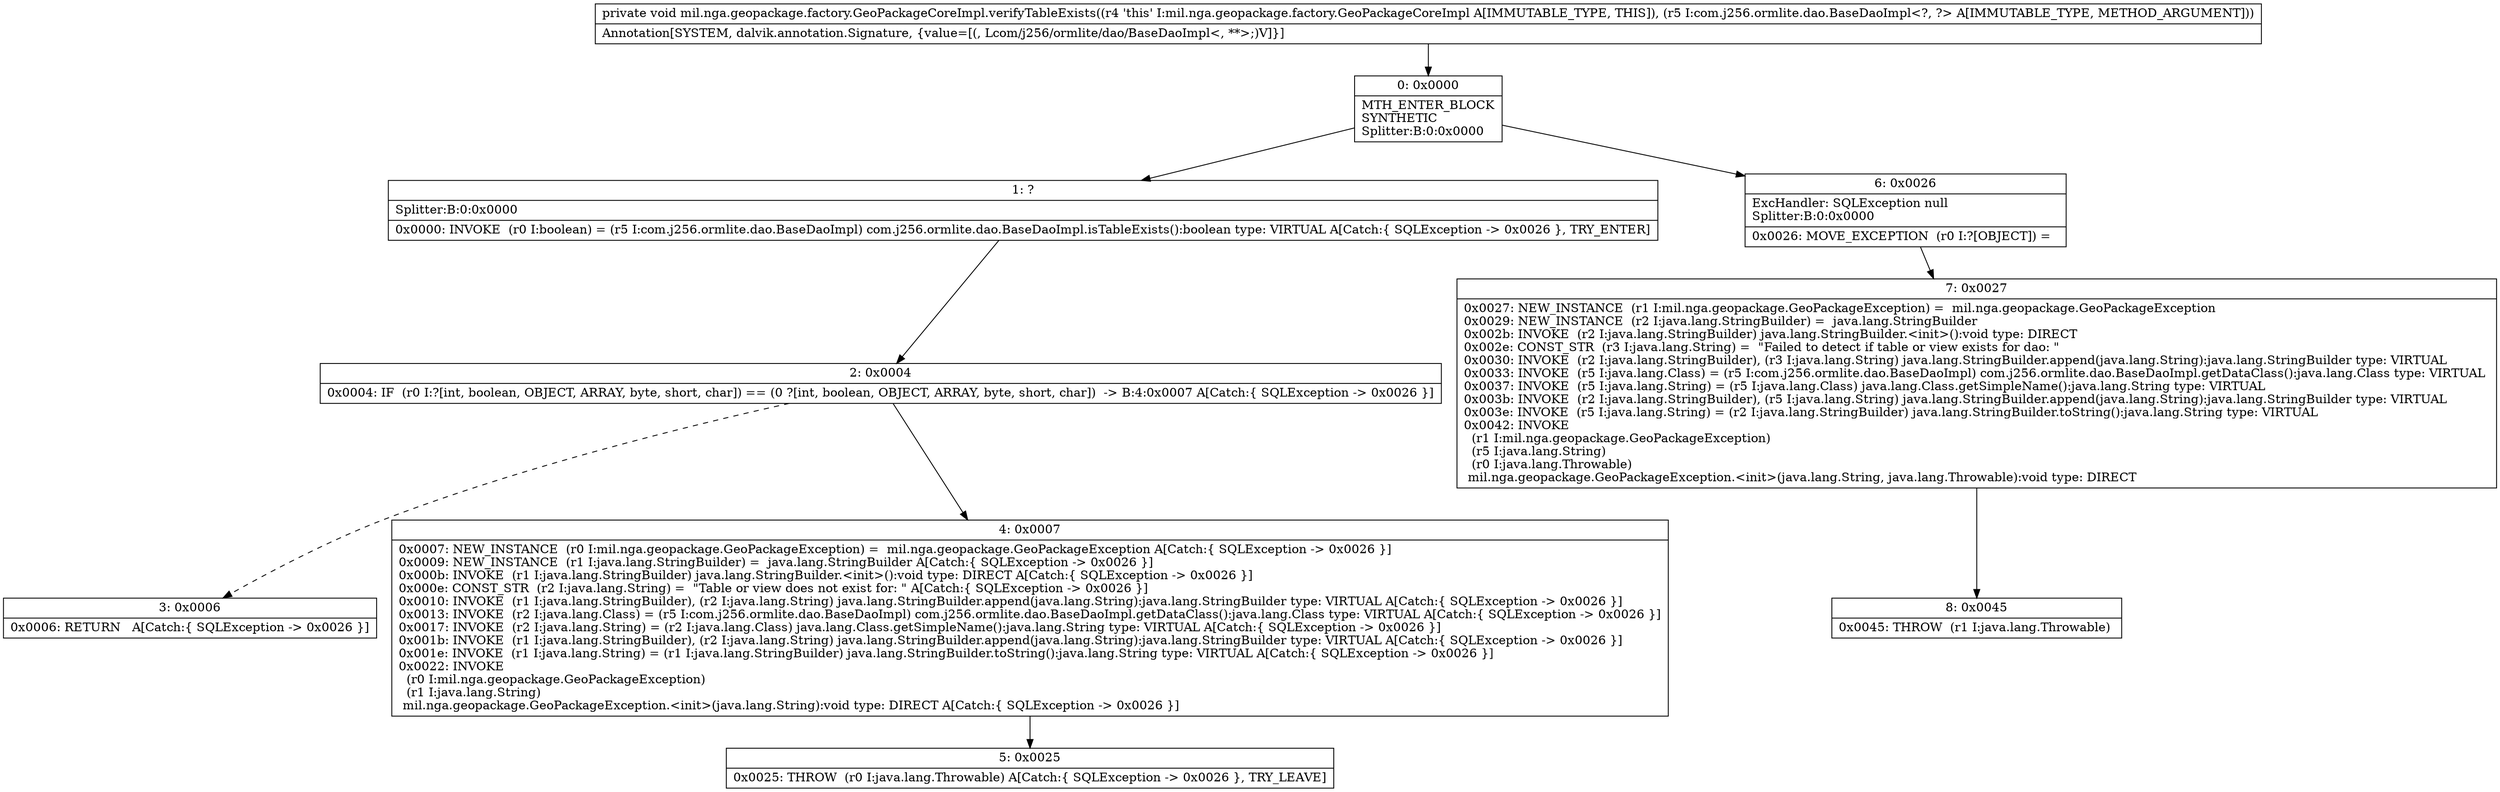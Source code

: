 digraph "CFG formil.nga.geopackage.factory.GeoPackageCoreImpl.verifyTableExists(Lcom\/j256\/ormlite\/dao\/BaseDaoImpl;)V" {
Node_0 [shape=record,label="{0\:\ 0x0000|MTH_ENTER_BLOCK\lSYNTHETIC\lSplitter:B:0:0x0000\l}"];
Node_1 [shape=record,label="{1\:\ ?|Splitter:B:0:0x0000\l|0x0000: INVOKE  (r0 I:boolean) = (r5 I:com.j256.ormlite.dao.BaseDaoImpl) com.j256.ormlite.dao.BaseDaoImpl.isTableExists():boolean type: VIRTUAL A[Catch:\{ SQLException \-\> 0x0026 \}, TRY_ENTER]\l}"];
Node_2 [shape=record,label="{2\:\ 0x0004|0x0004: IF  (r0 I:?[int, boolean, OBJECT, ARRAY, byte, short, char]) == (0 ?[int, boolean, OBJECT, ARRAY, byte, short, char])  \-\> B:4:0x0007 A[Catch:\{ SQLException \-\> 0x0026 \}]\l}"];
Node_3 [shape=record,label="{3\:\ 0x0006|0x0006: RETURN   A[Catch:\{ SQLException \-\> 0x0026 \}]\l}"];
Node_4 [shape=record,label="{4\:\ 0x0007|0x0007: NEW_INSTANCE  (r0 I:mil.nga.geopackage.GeoPackageException) =  mil.nga.geopackage.GeoPackageException A[Catch:\{ SQLException \-\> 0x0026 \}]\l0x0009: NEW_INSTANCE  (r1 I:java.lang.StringBuilder) =  java.lang.StringBuilder A[Catch:\{ SQLException \-\> 0x0026 \}]\l0x000b: INVOKE  (r1 I:java.lang.StringBuilder) java.lang.StringBuilder.\<init\>():void type: DIRECT A[Catch:\{ SQLException \-\> 0x0026 \}]\l0x000e: CONST_STR  (r2 I:java.lang.String) =  \"Table or view does not exist for: \" A[Catch:\{ SQLException \-\> 0x0026 \}]\l0x0010: INVOKE  (r1 I:java.lang.StringBuilder), (r2 I:java.lang.String) java.lang.StringBuilder.append(java.lang.String):java.lang.StringBuilder type: VIRTUAL A[Catch:\{ SQLException \-\> 0x0026 \}]\l0x0013: INVOKE  (r2 I:java.lang.Class) = (r5 I:com.j256.ormlite.dao.BaseDaoImpl) com.j256.ormlite.dao.BaseDaoImpl.getDataClass():java.lang.Class type: VIRTUAL A[Catch:\{ SQLException \-\> 0x0026 \}]\l0x0017: INVOKE  (r2 I:java.lang.String) = (r2 I:java.lang.Class) java.lang.Class.getSimpleName():java.lang.String type: VIRTUAL A[Catch:\{ SQLException \-\> 0x0026 \}]\l0x001b: INVOKE  (r1 I:java.lang.StringBuilder), (r2 I:java.lang.String) java.lang.StringBuilder.append(java.lang.String):java.lang.StringBuilder type: VIRTUAL A[Catch:\{ SQLException \-\> 0x0026 \}]\l0x001e: INVOKE  (r1 I:java.lang.String) = (r1 I:java.lang.StringBuilder) java.lang.StringBuilder.toString():java.lang.String type: VIRTUAL A[Catch:\{ SQLException \-\> 0x0026 \}]\l0x0022: INVOKE  \l  (r0 I:mil.nga.geopackage.GeoPackageException)\l  (r1 I:java.lang.String)\l mil.nga.geopackage.GeoPackageException.\<init\>(java.lang.String):void type: DIRECT A[Catch:\{ SQLException \-\> 0x0026 \}]\l}"];
Node_5 [shape=record,label="{5\:\ 0x0025|0x0025: THROW  (r0 I:java.lang.Throwable) A[Catch:\{ SQLException \-\> 0x0026 \}, TRY_LEAVE]\l}"];
Node_6 [shape=record,label="{6\:\ 0x0026|ExcHandler: SQLException null\lSplitter:B:0:0x0000\l|0x0026: MOVE_EXCEPTION  (r0 I:?[OBJECT]) =  \l}"];
Node_7 [shape=record,label="{7\:\ 0x0027|0x0027: NEW_INSTANCE  (r1 I:mil.nga.geopackage.GeoPackageException) =  mil.nga.geopackage.GeoPackageException \l0x0029: NEW_INSTANCE  (r2 I:java.lang.StringBuilder) =  java.lang.StringBuilder \l0x002b: INVOKE  (r2 I:java.lang.StringBuilder) java.lang.StringBuilder.\<init\>():void type: DIRECT \l0x002e: CONST_STR  (r3 I:java.lang.String) =  \"Failed to detect if table or view exists for dao: \" \l0x0030: INVOKE  (r2 I:java.lang.StringBuilder), (r3 I:java.lang.String) java.lang.StringBuilder.append(java.lang.String):java.lang.StringBuilder type: VIRTUAL \l0x0033: INVOKE  (r5 I:java.lang.Class) = (r5 I:com.j256.ormlite.dao.BaseDaoImpl) com.j256.ormlite.dao.BaseDaoImpl.getDataClass():java.lang.Class type: VIRTUAL \l0x0037: INVOKE  (r5 I:java.lang.String) = (r5 I:java.lang.Class) java.lang.Class.getSimpleName():java.lang.String type: VIRTUAL \l0x003b: INVOKE  (r2 I:java.lang.StringBuilder), (r5 I:java.lang.String) java.lang.StringBuilder.append(java.lang.String):java.lang.StringBuilder type: VIRTUAL \l0x003e: INVOKE  (r5 I:java.lang.String) = (r2 I:java.lang.StringBuilder) java.lang.StringBuilder.toString():java.lang.String type: VIRTUAL \l0x0042: INVOKE  \l  (r1 I:mil.nga.geopackage.GeoPackageException)\l  (r5 I:java.lang.String)\l  (r0 I:java.lang.Throwable)\l mil.nga.geopackage.GeoPackageException.\<init\>(java.lang.String, java.lang.Throwable):void type: DIRECT \l}"];
Node_8 [shape=record,label="{8\:\ 0x0045|0x0045: THROW  (r1 I:java.lang.Throwable) \l}"];
MethodNode[shape=record,label="{private void mil.nga.geopackage.factory.GeoPackageCoreImpl.verifyTableExists((r4 'this' I:mil.nga.geopackage.factory.GeoPackageCoreImpl A[IMMUTABLE_TYPE, THIS]), (r5 I:com.j256.ormlite.dao.BaseDaoImpl\<?, ?\> A[IMMUTABLE_TYPE, METHOD_ARGUMENT]))  | Annotation[SYSTEM, dalvik.annotation.Signature, \{value=[(, Lcom\/j256\/ormlite\/dao\/BaseDaoImpl\<, **\>;)V]\}]\l}"];
MethodNode -> Node_0;
Node_0 -> Node_1;
Node_0 -> Node_6;
Node_1 -> Node_2;
Node_2 -> Node_3[style=dashed];
Node_2 -> Node_4;
Node_4 -> Node_5;
Node_6 -> Node_7;
Node_7 -> Node_8;
}

